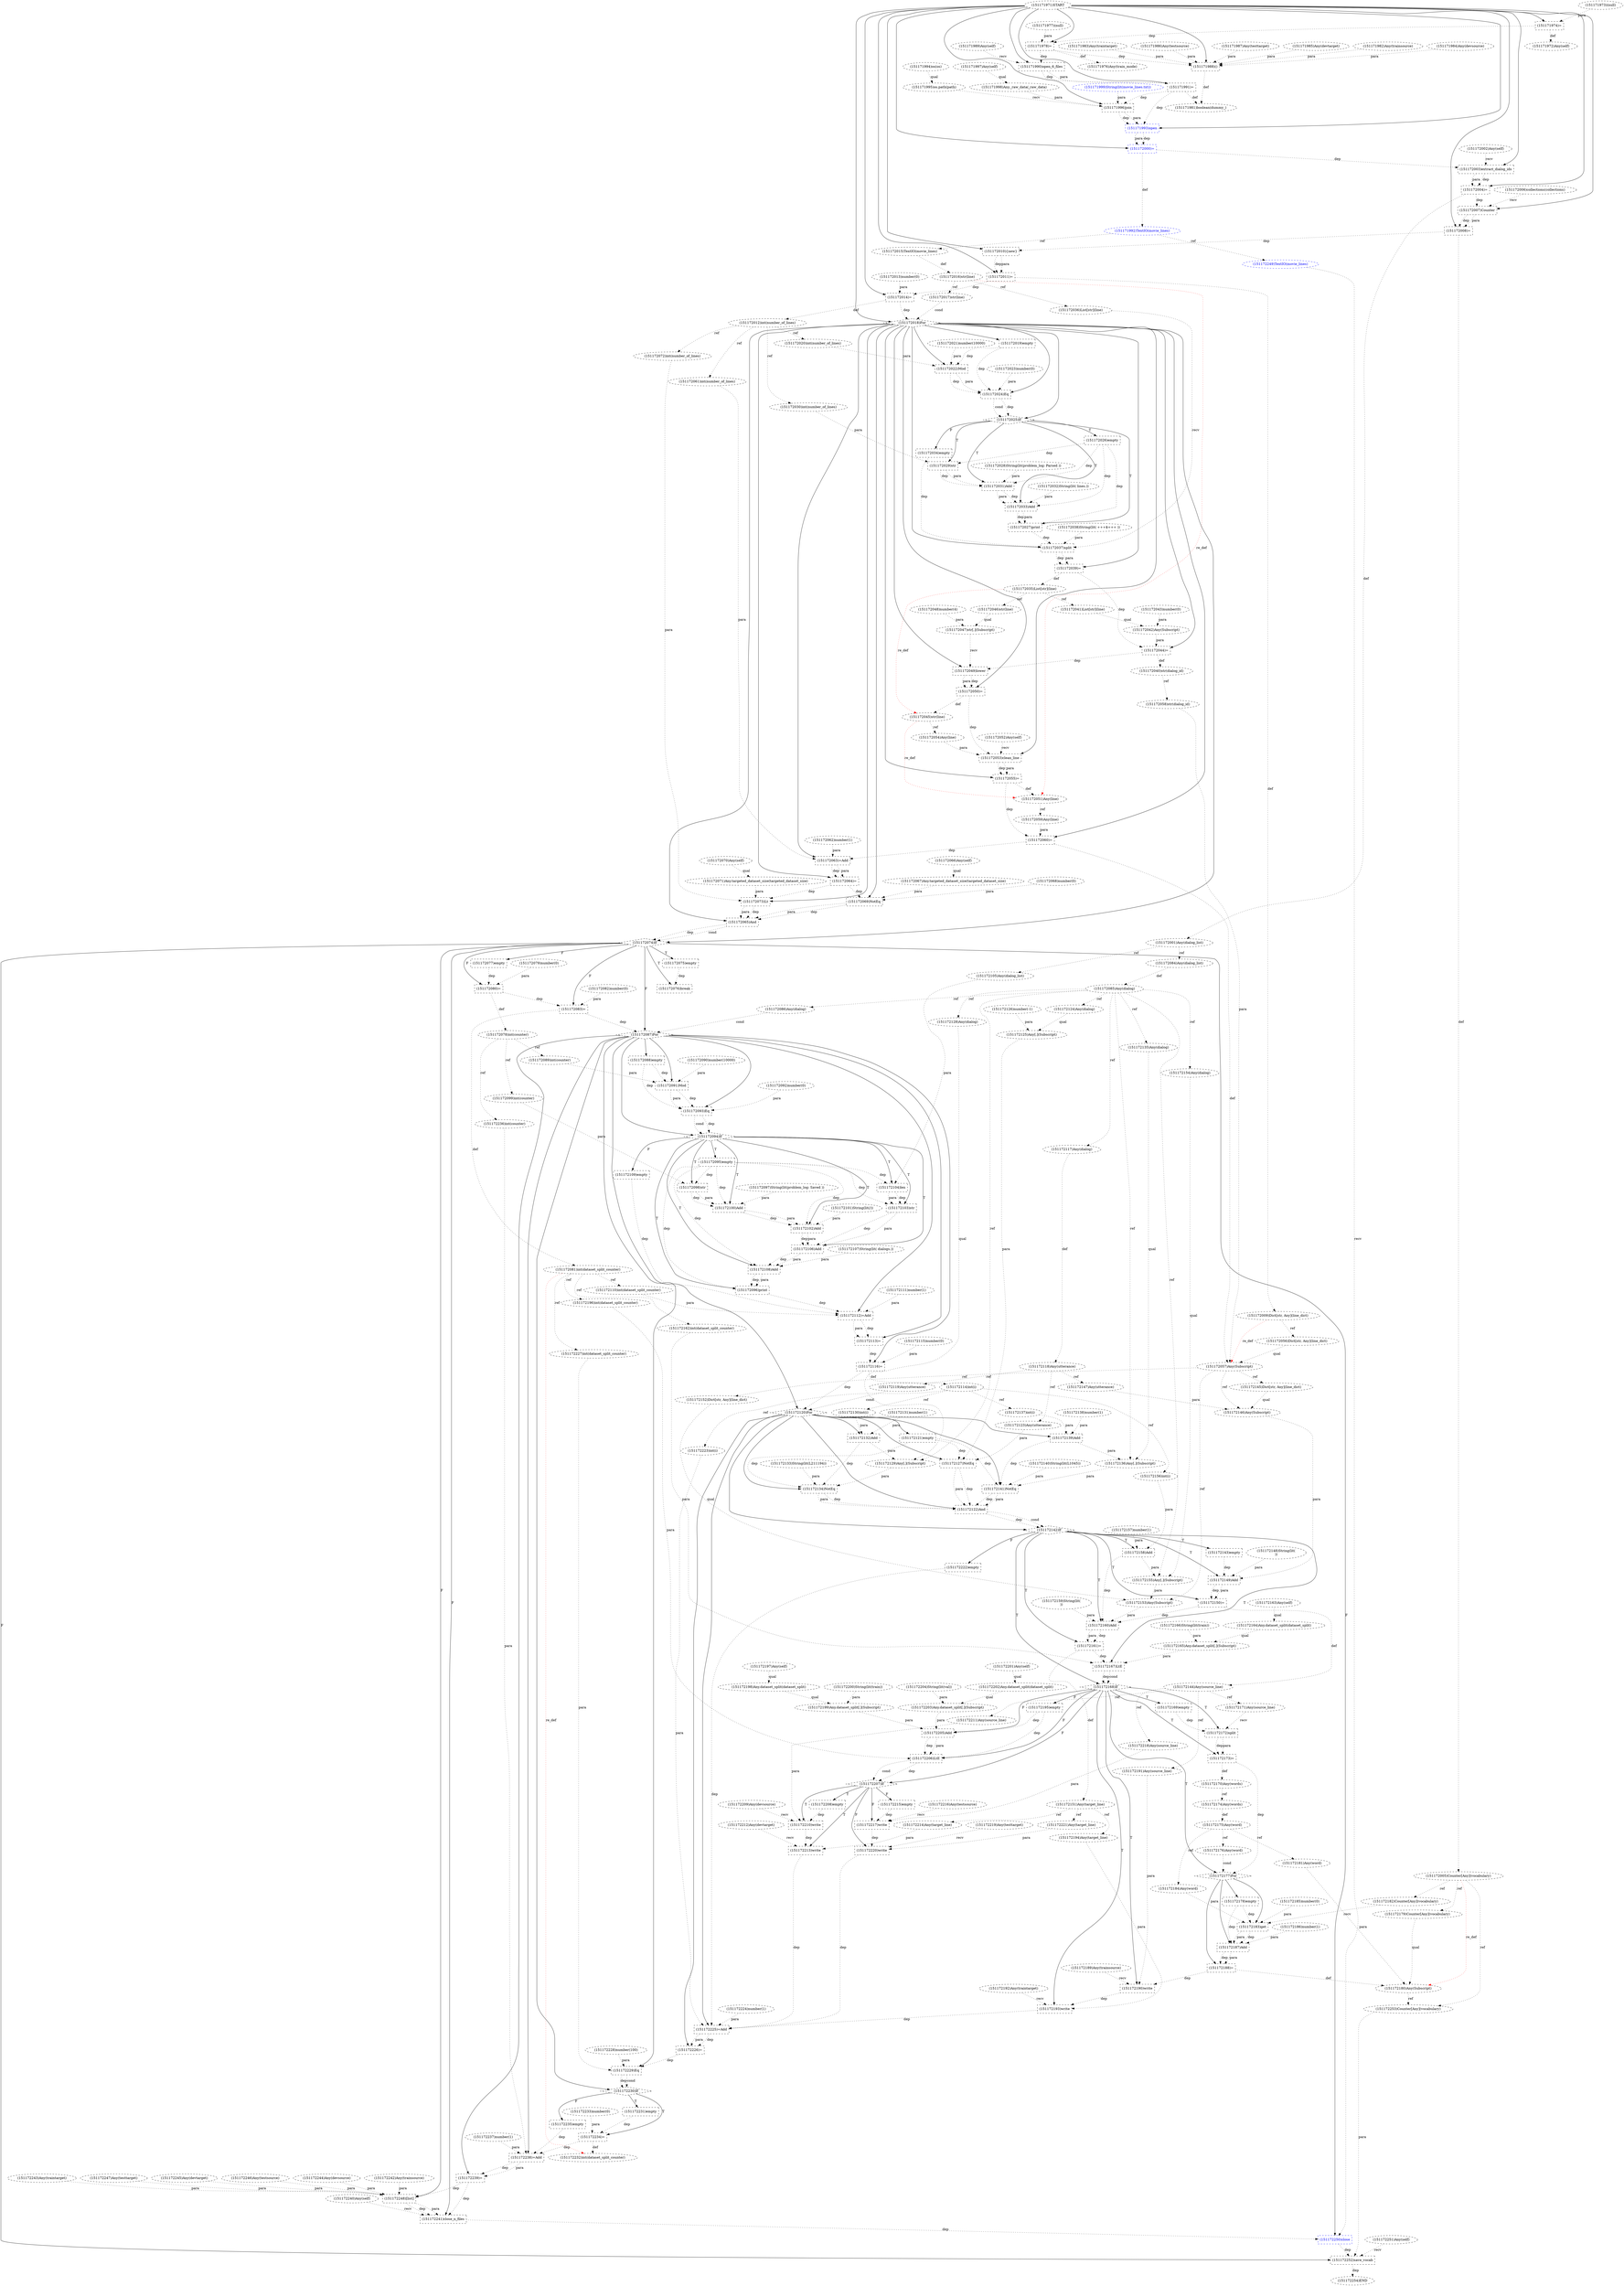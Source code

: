 digraph G {
1 [label="(151172022)Mod" shape=box style=dashed]
2 [label="(151172234)=" shape=box style=dashed]
3 [label="(151172004)=" shape=box style=dashed]
4 [label="(151172021)number(10000)" shape=ellipse style=dashed]
5 [label="(151171987)Any(testtarget)" shape=ellipse style=dashed]
6 [label="(151172108)Add" shape=box style=dashed]
7 [label="(151172151)Any(target_line)" shape=ellipse style=dashed]
8 [label="(151172127)NotEq" shape=box style=dashed]
9 [label="(151172024)Eq" shape=box style=dashed]
10 [label="(151172238)=Add" shape=box style=dashed]
11 [label="(151172115)number(0)" shape=ellipse style=dashed]
12 [label="(151172158)Add" shape=box style=dashed]
13 [label="(151171993)open" shape=box style=dashed color=blue fontcolor=blue]
14 [label="(151172081)int(dataset_split_counter)" shape=ellipse style=dashed]
15 [label="(151172019)empty" shape=box style=dashed]
16 [label="(151172020)int(number_of_lines)" shape=ellipse style=dashed]
17 [label="(151172143)empty" shape=box style=dashed]
18 [label="(151172016)str(line)" shape=ellipse style=dashed]
19 [label="(151172132)Add" shape=box style=dashed]
20 [label="(151172125)Any[.](Subscript)" shape=ellipse style=dashed]
21 [label="(151172098)str" shape=box style=dashed]
22 [label="(151172070)Any(self)" shape=ellipse style=dashed]
23 [label="(151172225)=Add" shape=box style=dashed]
24 [label="(151172199)Any.dataset_split[.](Subscript)" shape=ellipse style=dashed]
25 [label="(151172064)=" shape=box style=dashed]
26 [label="(151172082)number(0)" shape=ellipse style=dashed]
27 [label="(151171972)Any(self)" shape=ellipse style=dashed]
28 [label="(151172192)Any(traintarget)" shape=ellipse style=dashed]
29 [label="(151172069)NotEq" shape=box style=dashed]
30 [label="(151172057)Any(Subscript)" shape=ellipse style=dashed]
31 [label="(151172026)empty" shape=box style=dashed]
32 [label="(151172028)String(lit(problem_log: Parsed ))" shape=ellipse style=dashed]
33 [label="(151172041)List[str](line)" shape=ellipse style=dashed]
34 [label="(151172229)Eq" shape=box style=dashed]
35 [label="(151172001)Any(dialog_list)" shape=ellipse style=dashed]
36 [label="(151172014)=" shape=box style=dashed]
37 [label="(151172032)String(lit( lines.))" shape=ellipse style=dashed]
38 [label="(151171998)Any._raw_data(_raw_data)" shape=ellipse style=dashed]
39 [label="(151172077)empty" shape=box style=dashed]
40 [label="(151172176)Any(word)" shape=ellipse style=dashed]
41 [label="(151172243)Any(traintarget)" shape=ellipse style=dashed]
42 [label="(151172063)=Add" shape=box style=dashed]
43 [label="(151172216)Any(testsource)" shape=ellipse style=dashed]
44 [label="(151172110)int(dataset_split_counter)" shape=ellipse style=dashed]
45 [label="(151172013)number(0)" shape=ellipse style=dashed]
46 [label="(151172062)number(1)" shape=ellipse style=dashed]
47 [label="(151172040)str(dialog_id)" shape=ellipse style=dashed]
48 [label="(151172128)Any(dialog)" shape=ellipse style=dashed]
49 [label="(151172233)number(0)" shape=ellipse style=dashed]
50 [label="(151172117)Any(dialog)" shape=ellipse style=dashed]
51 [label="(151172150)=" shape=box style=dashed]
52 [label="(151172250)close" shape=box style=dashed color=blue fontcolor=blue]
53 [label="(151172239)=" shape=box style=dashed]
54 [label="(151172071)Any.targeted_dataset_size(targeted_dataset_size)" shape=ellipse style=dashed]
55 [label="(151172247)Any(testtarget)" shape=ellipse style=dashed]
56 [label="(151172085)Any(dialog)" shape=ellipse style=dashed]
57 [label="(151172161)=" shape=box style=dashed]
58 [label="(151172165)Any.dataset_split[.](Subscript)" shape=ellipse style=dashed]
59 [label="(151172066)Any(self)" shape=ellipse style=dashed]
60 [label="(151172237)number(1)" shape=ellipse style=dashed]
61 [label="(151172145)Dict[str, Any](line_dict)" shape=ellipse style=dashed]
62 [label="(151172168)If" shape=diamond style=dashed]
63 [label="(151172167)LtE" shape=box style=dashed]
64 [label="(151172072)int(number_of_lines)" shape=ellipse style=dashed]
65 [label="(151172211)Any(source_line)" shape=ellipse style=dashed]
66 [label="(151172197)Any(self)" shape=ellipse style=dashed]
67 [label="(151172135)Any(dialog)" shape=ellipse style=dashed]
68 [label="(151172198)Any.dataset_split(dataset_split)" shape=ellipse style=dashed]
69 [label="(151172065)And" shape=box style=dashed]
70 [label="(151172029)str" shape=box style=dashed]
71 [label="(151172160)Add" shape=box style=dashed]
72 [label="(151172056)Dict[str, Any](line_dict)" shape=ellipse style=dashed]
73 [label="(151172083)=" shape=box style=dashed]
74 [label="(151172078)int(counter)" shape=ellipse style=dashed]
75 [label="(151172194)Any(target_line)" shape=ellipse style=dashed]
76 [label="(151172112)=Add" shape=box style=dashed]
77 [label="(151172189)Any(trainsource)" shape=ellipse style=dashed]
78 [label="(151172000)=" shape=box style=dashed color=blue fontcolor=blue]
79 [label="(151172089)int(counter)" shape=ellipse style=dashed]
80 [label="(151172179)Counter[Any](vocabulary)" shape=ellipse style=dashed]
81 [label="(151172203)Any.dataset_split[.](Subscript)" shape=ellipse style=dashed]
82 [label="(151172097)String(lit(problem_log: Saved ))" shape=ellipse style=dashed]
83 [label="(151172163)Any(self)" shape=ellipse style=dashed]
84 [label="(151172169)empty" shape=box style=dashed]
85 [label="(151172053)clean_line" shape=box style=dashed]
86 [label="(151171997)Any(self)" shape=ellipse style=dashed]
87 [label="(151172121)empty" shape=box style=dashed]
88 [label="(151172154)Any(dialog)" shape=ellipse style=dashed]
89 [label="(151172148)String(lit(
))" shape=ellipse style=dashed]
90 [label="(151172186)number(1)" shape=ellipse style=dashed]
91 [label="(151172007)Counter" shape=box style=dashed]
92 [label="(151172101)String(lit(/))" shape=ellipse style=dashed]
93 [label="(151172215)empty" shape=box style=dashed]
94 [label="(151172206)LtE" shape=box style=dashed]
95 [label="(151172067)Any.targeted_dataset_size(targeted_dataset_size)" shape=ellipse style=dashed]
96 [label="(151172224)number(1)" shape=ellipse style=dashed]
97 [label="(151172210)write" shape=box style=dashed]
98 [label="(151172103)str" shape=box style=dashed]
99 [label="(151172130)int(i)" shape=ellipse style=dashed]
100 [label="(151172149)Add" shape=box style=dashed]
101 [label="(151172010){new}" shape=box style=dashed]
102 [label="(151172023)number(0)" shape=ellipse style=dashed]
103 [label="(151172241)close_n_files" shape=box style=dashed]
104 [label="(151172172)split" shape=box style=dashed]
105 [label="(151172187)Add" shape=box style=dashed]
106 [label="(151172036)List[str](line)" shape=ellipse style=dashed]
107 [label="(151171977)(null)" shape=ellipse style=dashed]
108 [label="(151172226)=" shape=box style=dashed]
109 [label="(151171985)Any(devtarget)" shape=ellipse style=dashed]
110 [label="(151172231)empty" shape=box style=dashed]
111 [label="(151172045)str(line)" shape=ellipse style=dashed]
112 [label="(151172096)print" shape=box style=dashed]
113 [label="(151172228)number(100)" shape=ellipse style=dashed]
114 [label="(151172253)Counter[Any](vocabulary)" shape=ellipse style=dashed]
115 [label="(151171982)Any(trainsource)" shape=ellipse style=dashed]
116 [label="(151171992)TextIO(movie_lines)" shape=ellipse style=dashed color=blue fontcolor=blue]
117 [label="(151172227)int(dataset_split_counter)" shape=ellipse style=dashed]
118 [label="(151172248)[list]" shape=box style=dashed]
119 [label="(151172084)Any(dialog_list)" shape=ellipse style=dashed]
120 [label="(151172205)Add" shape=box style=dashed]
121 [label="(151172254)END" style=dashed]
122 [label="(151172060)=" shape=box style=dashed]
123 [label="(151172181)Any(word)" shape=ellipse style=dashed]
124 [label="(151172037)split" shape=box style=dashed]
125 [label="(151172183)get" shape=box style=dashed]
126 [label="(151172011)=" shape=box style=dashed]
127 [label="(151172249)TextIO(movie_lines)" shape=ellipse style=dashed color=blue fontcolor=blue]
128 [label="(151172213)write" shape=box style=dashed]
129 [label="(151172046)str(line)" shape=ellipse style=dashed]
130 [label="(151172177)For" shape=diamond style=dashed]
131 [label="(151172094)If" shape=diamond style=dashed]
132 [label="(151172074)If" shape=diamond style=dashed]
133 [label="(151172091)Mod" shape=box style=dashed]
134 [label="(151172099)int(counter)" shape=ellipse style=dashed]
135 [label="(151172102)Add" shape=box style=dashed]
136 [label="(151171978)=" shape=box style=dashed]
137 [label="(151172034)empty" shape=box style=dashed]
138 [label="(151172178)empty" shape=box style=dashed]
139 [label="(151171984)Any(devsource)" shape=ellipse style=dashed]
140 [label="(151172005)Counter[Any](vocabulary)" shape=ellipse style=dashed]
141 [label="(151172025)If" shape=diamond style=dashed]
142 [label="(151172006)collections(collections)" shape=ellipse style=dashed]
143 [label="(151172058)str(dialog_id)" shape=ellipse style=dashed]
144 [label="(151172129)Any[.](Subscript)" shape=ellipse style=dashed]
145 [label="(151172191)Any(source_line)" shape=ellipse style=dashed]
146 [label="(151172140)String(lit(L1045))" shape=ellipse style=dashed]
147 [label="(151172218)Any(source_line)" shape=ellipse style=dashed]
148 [label="(151172031)Add" shape=box style=dashed]
149 [label="(151172038)String(lit( +++$+++ ))" shape=ellipse style=dashed]
150 [label="(151172073)Lt" shape=box style=dashed]
151 [label="(151172109)empty" shape=box style=dashed]
152 [label="(151172118)Any(utterance)" shape=ellipse style=dashed]
153 [label="(151172204)String(lit(val))" shape=ellipse style=dashed]
154 [label="(151171974)=" shape=box style=dashed]
155 [label="(151172245)Any(devtarget)" shape=ellipse style=dashed]
156 [label="(151172217)write" shape=box style=dashed]
157 [label="(151171983)Any(traintarget)" shape=ellipse style=dashed]
158 [label="(151172017)str(line)" shape=ellipse style=dashed]
159 [label="(151172138)number(1)" shape=ellipse style=dashed]
160 [label="(151172221)Any(target_line)" shape=ellipse style=dashed]
161 [label="(151172184)Any(word)" shape=ellipse style=dashed]
162 [label="(151172174)Any(words)" shape=ellipse style=dashed]
163 [label="(151172152)Dict[str, Any](line_dict)" shape=ellipse style=dashed]
164 [label="(151172212)Any(devtarget)" shape=ellipse style=dashed]
165 [label="(151172049)lower" shape=box style=dashed]
166 [label="(151172120)For" shape=diamond style=dashed]
167 [label="(151172047)str[.](Subscript)" shape=ellipse style=dashed]
168 [label="(151172106)Add" shape=box style=dashed]
169 [label="(151172246)Any(testsource)" shape=ellipse style=dashed]
170 [label="(151172095)empty" shape=box style=dashed]
171 [label="(151172042)Any(Subscript)" shape=ellipse style=dashed]
172 [label="(151172153)Any(Subscript)" shape=ellipse style=dashed]
173 [label="(151172244)Any(devsource)" shape=ellipse style=dashed]
174 [label="(151172131)number(1)" shape=ellipse style=dashed]
175 [label="(151172190)write" shape=box style=dashed]
176 [label="(151172157)number(1)" shape=ellipse style=dashed]
177 [label="(151172207)If" shape=diamond style=dashed]
178 [label="(151172232)int(dataset_split_counter)" shape=ellipse style=dashed]
179 [label="(151172087)For" shape=diamond style=dashed]
180 [label="(151172208)empty" shape=box style=dashed]
181 [label="(151172252)save_vocab" shape=box style=dashed]
182 [label="(151171991)=" shape=box style=dashed]
183 [label="(151172061)int(number_of_lines)" shape=ellipse style=dashed]
184 [label="(151172039)=" shape=box style=dashed]
185 [label="(151172134)NotEq" shape=box style=dashed]
186 [label="(151172136)Any[.](Subscript)" shape=ellipse style=dashed]
187 [label="(151172139)Add" shape=box style=dashed]
188 [label="(151172164)Any.dataset_split(dataset_split)" shape=ellipse style=dashed]
189 [label="(151171996)join" shape=box style=dashed]
190 [label="(151172111)number(1)" shape=ellipse style=dashed]
191 [label="(151171990)open_6_files" shape=box style=dashed]
192 [label="(151172196)int(dataset_split_counter)" shape=ellipse style=dashed]
193 [label="(151172123)Any(utterance)" shape=ellipse style=dashed]
194 [label="(151172126)number(-1)" shape=ellipse style=dashed]
195 [label="(151172113)=" shape=box style=dashed]
196 [label="(151172200)String(lit(train))" shape=ellipse style=dashed]
197 [label="(151172076)break" shape=box style=dashed]
198 [label="(151172048)number(4)" shape=ellipse style=dashed]
199 [label="(151172075)empty" shape=box style=dashed]
200 [label="(151171971)START" style=dashed]
201 [label="(151172220)write" shape=box style=dashed]
202 [label="(151172222)empty" shape=box style=dashed]
203 [label="(151172175)Any(word)" shape=ellipse style=dashed]
204 [label="(151172054)Any(line)" shape=ellipse style=dashed]
205 [label="(151172090)number(10000)" shape=ellipse style=dashed]
206 [label="(151172242)Any(trainsource)" shape=ellipse style=dashed]
207 [label="(151172182)Counter[Any](vocabulary)" shape=ellipse style=dashed]
208 [label="(151172068)number(0)" shape=ellipse style=dashed]
209 [label="(151172193)write" shape=box style=dashed]
210 [label="(151171973)(null)" shape=ellipse style=dashed]
211 [label="(151172107)String(lit( dialogs.))" shape=ellipse style=dashed]
212 [label="(151172122)And" shape=box style=dashed]
213 [label="(151172059)Any(line)" shape=ellipse style=dashed]
214 [label="(151171981)boolean(dummy_)" shape=ellipse style=dashed]
215 [label="(151172052)Any(self)" shape=ellipse style=dashed]
216 [label="(151172185)number(0)" shape=ellipse style=dashed]
217 [label="(151172050)=" shape=box style=dashed]
218 [label="(151172009)Dict[str, Any](line_dict)" shape=ellipse style=dashed]
219 [label="(151172142)If" shape=diamond style=dashed]
220 [label="(151172147)Any(utterance)" shape=ellipse style=dashed]
221 [label="(151172235)empty" shape=box style=dashed]
222 [label="(151172104)len" shape=box style=dashed]
223 [label="(151172240)Any(self)" shape=ellipse style=dashed]
224 [label="(151172219)Any(testtarget)" shape=ellipse style=dashed]
225 [label="(151172092)number(0)" shape=ellipse style=dashed]
226 [label="(151172144)Any(source_line)" shape=ellipse style=dashed]
227 [label="(151172043)number(0)" shape=ellipse style=dashed]
228 [label="(151172236)int(counter)" shape=ellipse style=dashed]
229 [label="(151171988)()" shape=box style=dashed]
230 [label="(151172015)TextIO(movie_lines)" shape=ellipse style=dashed]
231 [label="(151172159)String(lit(
))" shape=ellipse style=dashed]
232 [label="(151172155)Any[.](Subscript)" shape=ellipse style=dashed]
233 [label="(151171999)String(lit(movie_lines.txt))" shape=ellipse style=dashed color=blue fontcolor=blue]
234 [label="(151172030)int(number_of_lines)" shape=ellipse style=dashed]
235 [label="(151172027)print" shape=box style=dashed]
236 [label="(151171989)Any(self)" shape=ellipse style=dashed]
237 [label="(151172195)empty" shape=box style=dashed]
238 [label="(151172012)int(number_of_lines)" shape=ellipse style=dashed]
239 [label="(151172223)int(i)" shape=ellipse style=dashed]
240 [label="(151172230)If" shape=diamond style=dashed]
241 [label="(151172251)Any(self)" shape=ellipse style=dashed]
242 [label="(151172137)int(i)" shape=ellipse style=dashed]
243 [label="(151172100)Add" shape=box style=dashed]
244 [label="(151172088)empty" shape=box style=dashed]
245 [label="(151172124)Any(dialog)" shape=ellipse style=dashed]
246 [label="(151172044)=" shape=box style=dashed]
247 [label="(151172166)String(lit(train))" shape=ellipse style=dashed]
248 [label="(151172141)NotEq" shape=box style=dashed]
249 [label="(151172119)Any(utterance)" shape=ellipse style=dashed]
250 [label="(151172171)Any(source_line)" shape=ellipse style=dashed]
251 [label="(151172209)Any(devsource)" shape=ellipse style=dashed]
252 [label="(151172105)Any(dialog_list)" shape=ellipse style=dashed]
253 [label="(151172146)Any(Subscript)" shape=ellipse style=dashed]
254 [label="(151172156)int(i)" shape=ellipse style=dashed]
255 [label="(151172214)Any(target_line)" shape=ellipse style=dashed]
256 [label="(151172133)String(lit(L211194))" shape=ellipse style=dashed]
257 [label="(151172008)=" shape=box style=dashed]
258 [label="(151172170)Any(words)" shape=ellipse style=dashed]
259 [label="(151172055)=" shape=box style=dashed]
260 [label="(151172173)=" shape=box style=dashed]
261 [label="(151172003)extract_dialog_ids" shape=box style=dashed]
262 [label="(151172079)number(0)" shape=ellipse style=dashed]
263 [label="(151172080)=" shape=box style=dashed]
264 [label="(151172033)Add" shape=box style=dashed]
265 [label="(151172201)Any(self)" shape=ellipse style=dashed]
266 [label="(151171994)os(os)" shape=ellipse style=dashed]
267 [label="(151171995)os.path(path)" shape=ellipse style=dashed]
268 [label="(151172116)=" shape=box style=dashed]
269 [label="(151172051)Any(line)" shape=ellipse style=dashed]
270 [label="(151171976)Any(train_mode)" shape=ellipse style=dashed]
271 [label="(151172018)For" shape=diamond style=dashed]
272 [label="(151172188)=" shape=box style=dashed]
273 [label="(151172114)int(i)" shape=ellipse style=dashed]
274 [label="(151172202)Any.dataset_split(dataset_split)" shape=ellipse style=dashed]
275 [label="(151172086)Any(dialog)" shape=ellipse style=dashed]
276 [label="(151172093)Eq" shape=box style=dashed]
277 [label="(151172035)List[str](line)" shape=ellipse style=dashed]
278 [label="(151172162)int(dataset_split_counter)" shape=ellipse style=dashed]
279 [label="(151172180)Any(Subscript)" shape=ellipse style=dashed]
280 [label="(151171986)Any(testsource)" shape=ellipse style=dashed]
281 [label="(151172002)Any(self)" shape=ellipse style=dashed]
271 -> 1 [label="" style=solid];
16 -> 1 [label="para" style=dotted];
4 -> 1 [label="para" style=dotted];
15 -> 1 [label="dep" style=dotted];
240 -> 2 [label="T"];
49 -> 2 [label="para" style=dotted];
110 -> 2 [label="dep" style=dotted];
200 -> 3 [label="" style=solid];
261 -> 3 [label="dep" style=dotted];
261 -> 3 [label="para" style=dotted];
131 -> 6 [label="T"];
168 -> 6 [label="dep" style=dotted];
168 -> 6 [label="para" style=dotted];
211 -> 6 [label="para" style=dotted];
170 -> 6 [label="dep" style=dotted];
57 -> 7 [label="def" style=dotted];
166 -> 8 [label="" style=solid];
193 -> 8 [label="para" style=dotted];
20 -> 8 [label="para" style=dotted];
87 -> 8 [label="dep" style=dotted];
271 -> 9 [label="" style=solid];
1 -> 9 [label="dep" style=dotted];
1 -> 9 [label="para" style=dotted];
102 -> 9 [label="para" style=dotted];
15 -> 9 [label="dep" style=dotted];
179 -> 10 [label="" style=solid];
228 -> 10 [label="para" style=dotted];
60 -> 10 [label="para" style=dotted];
2 -> 10 [label="dep" style=dotted];
221 -> 10 [label="dep" style=dotted];
219 -> 12 [label="T"];
254 -> 12 [label="para" style=dotted];
176 -> 12 [label="para" style=dotted];
200 -> 13 [label="" style=solid];
189 -> 13 [label="dep" style=dotted];
189 -> 13 [label="para" style=dotted];
182 -> 13 [label="dep" style=dotted];
73 -> 14 [label="def" style=dotted];
271 -> 15 [label="" style=solid];
238 -> 16 [label="ref" style=dotted];
219 -> 17 [label="T"];
230 -> 18 [label="def" style=dotted];
166 -> 19 [label="" style=solid];
99 -> 19 [label="para" style=dotted];
174 -> 19 [label="para" style=dotted];
245 -> 20 [label="qual" style=dotted];
194 -> 20 [label="para" style=dotted];
131 -> 21 [label="T"];
134 -> 21 [label="para" style=dotted];
170 -> 21 [label="dep" style=dotted];
166 -> 23 [label="" style=solid];
239 -> 23 [label="para" style=dotted];
96 -> 23 [label="para" style=dotted];
201 -> 23 [label="dep" style=dotted];
202 -> 23 [label="dep" style=dotted];
128 -> 23 [label="dep" style=dotted];
209 -> 23 [label="dep" style=dotted];
68 -> 24 [label="qual" style=dotted];
196 -> 24 [label="para" style=dotted];
271 -> 25 [label="" style=solid];
42 -> 25 [label="dep" style=dotted];
42 -> 25 [label="para" style=dotted];
154 -> 27 [label="def" style=dotted];
271 -> 29 [label="" style=solid];
95 -> 29 [label="para" style=dotted];
208 -> 29 [label="para" style=dotted];
25 -> 29 [label="dep" style=dotted];
72 -> 30 [label="qual" style=dotted];
143 -> 30 [label="para" style=dotted];
122 -> 30 [label="def" style=dotted];
218 -> 30 [label="re_def" style=dotted color=red];
141 -> 31 [label="T"];
277 -> 33 [label="ref" style=dotted];
179 -> 34 [label="" style=solid];
117 -> 34 [label="para" style=dotted];
113 -> 34 [label="para" style=dotted];
108 -> 34 [label="dep" style=dotted];
3 -> 35 [label="def" style=dotted];
200 -> 36 [label="" style=solid];
45 -> 36 [label="para" style=dotted];
126 -> 36 [label="dep" style=dotted];
86 -> 38 [label="qual" style=dotted];
132 -> 39 [label="F"];
203 -> 40 [label="ref" style=dotted];
271 -> 42 [label="" style=solid];
183 -> 42 [label="para" style=dotted];
46 -> 42 [label="para" style=dotted];
122 -> 42 [label="dep" style=dotted];
14 -> 44 [label="ref" style=dotted];
246 -> 47 [label="def" style=dotted];
56 -> 48 [label="ref" style=dotted];
56 -> 50 [label="ref" style=dotted];
219 -> 51 [label="T"];
100 -> 51 [label="dep" style=dotted];
100 -> 51 [label="para" style=dotted];
132 -> 52 [label="F"];
127 -> 52 [label="recv" style=dotted];
103 -> 52 [label="dep" style=dotted];
179 -> 53 [label="" style=solid];
10 -> 53 [label="dep" style=dotted];
10 -> 53 [label="para" style=dotted];
22 -> 54 [label="qual" style=dotted];
119 -> 56 [label="def" style=dotted];
219 -> 57 [label="T"];
71 -> 57 [label="dep" style=dotted];
71 -> 57 [label="para" style=dotted];
188 -> 58 [label="qual" style=dotted];
247 -> 58 [label="para" style=dotted];
30 -> 61 [label="ref" style=dotted];
219 -> 62 [label="T"];
63 -> 62 [label="dep" style=dotted];
63 -> 62 [label="cond" style=dotted];
219 -> 63 [label="T"];
278 -> 63 [label="para" style=dotted];
58 -> 63 [label="para" style=dotted];
57 -> 63 [label="dep" style=dotted];
238 -> 64 [label="ref" style=dotted];
226 -> 65 [label="ref" style=dotted];
56 -> 67 [label="ref" style=dotted];
66 -> 68 [label="qual" style=dotted];
271 -> 69 [label="" style=solid];
29 -> 69 [label="dep" style=dotted];
29 -> 69 [label="para" style=dotted];
150 -> 69 [label="dep" style=dotted];
150 -> 69 [label="para" style=dotted];
141 -> 70 [label="T"];
234 -> 70 [label="para" style=dotted];
31 -> 70 [label="dep" style=dotted];
219 -> 71 [label="T"];
12 -> 71 [label="dep" style=dotted];
172 -> 71 [label="para" style=dotted];
231 -> 71 [label="para" style=dotted];
51 -> 71 [label="dep" style=dotted];
218 -> 72 [label="ref" style=dotted];
132 -> 73 [label="F"];
26 -> 73 [label="para" style=dotted];
263 -> 73 [label="dep" style=dotted];
263 -> 74 [label="def" style=dotted];
7 -> 75 [label="ref" style=dotted];
179 -> 76 [label="" style=solid];
44 -> 76 [label="para" style=dotted];
190 -> 76 [label="para" style=dotted];
112 -> 76 [label="dep" style=dotted];
151 -> 76 [label="dep" style=dotted];
200 -> 78 [label="" style=solid];
13 -> 78 [label="dep" style=dotted];
13 -> 78 [label="para" style=dotted];
74 -> 79 [label="ref" style=dotted];
140 -> 80 [label="ref" style=dotted];
274 -> 81 [label="qual" style=dotted];
153 -> 81 [label="para" style=dotted];
62 -> 84 [label="T"];
271 -> 85 [label="" style=solid];
215 -> 85 [label="recv" style=dotted];
204 -> 85 [label="para" style=dotted];
217 -> 85 [label="dep" style=dotted];
166 -> 87 [label="" style=solid];
56 -> 88 [label="ref" style=dotted];
200 -> 91 [label="" style=solid];
142 -> 91 [label="recv" style=dotted];
3 -> 91 [label="dep" style=dotted];
177 -> 93 [label="F"];
62 -> 94 [label="F"];
192 -> 94 [label="para" style=dotted];
120 -> 94 [label="dep" style=dotted];
120 -> 94 [label="para" style=dotted];
237 -> 94 [label="dep" style=dotted];
59 -> 95 [label="qual" style=dotted];
177 -> 97 [label="T"];
251 -> 97 [label="recv" style=dotted];
65 -> 97 [label="para" style=dotted];
180 -> 97 [label="dep" style=dotted];
131 -> 98 [label="T"];
222 -> 98 [label="dep" style=dotted];
222 -> 98 [label="para" style=dotted];
170 -> 98 [label="dep" style=dotted];
273 -> 99 [label="ref" style=dotted];
219 -> 100 [label="T"];
253 -> 100 [label="para" style=dotted];
89 -> 100 [label="para" style=dotted];
17 -> 100 [label="dep" style=dotted];
200 -> 101 [label="" style=solid];
257 -> 101 [label="dep" style=dotted];
132 -> 103 [label="F"];
223 -> 103 [label="recv" style=dotted];
118 -> 103 [label="dep" style=dotted];
118 -> 103 [label="para" style=dotted];
53 -> 103 [label="dep" style=dotted];
62 -> 104 [label="T"];
250 -> 104 [label="recv" style=dotted];
84 -> 104 [label="dep" style=dotted];
130 -> 105 [label="" style=solid];
125 -> 105 [label="dep" style=dotted];
125 -> 105 [label="para" style=dotted];
90 -> 105 [label="para" style=dotted];
138 -> 105 [label="dep" style=dotted];
18 -> 106 [label="ref" style=dotted];
166 -> 108 [label="" style=solid];
23 -> 108 [label="dep" style=dotted];
23 -> 108 [label="para" style=dotted];
240 -> 110 [label="T"];
217 -> 111 [label="def" style=dotted];
277 -> 111 [label="re_def" style=dotted color=red];
131 -> 112 [label="T"];
6 -> 112 [label="dep" style=dotted];
6 -> 112 [label="para" style=dotted];
170 -> 112 [label="dep" style=dotted];
279 -> 114 [label="ref" style=dotted];
140 -> 114 [label="ref" style=dotted];
78 -> 116 [label="def" style=dotted];
14 -> 117 [label="ref" style=dotted];
132 -> 118 [label="F"];
206 -> 118 [label="para" style=dotted];
41 -> 118 [label="para" style=dotted];
173 -> 118 [label="para" style=dotted];
155 -> 118 [label="para" style=dotted];
169 -> 118 [label="para" style=dotted];
55 -> 118 [label="para" style=dotted];
53 -> 118 [label="dep" style=dotted];
35 -> 119 [label="ref" style=dotted];
62 -> 120 [label="F"];
24 -> 120 [label="para" style=dotted];
81 -> 120 [label="para" style=dotted];
237 -> 120 [label="dep" style=dotted];
181 -> 121 [label="dep" style=dotted];
271 -> 122 [label="" style=solid];
213 -> 122 [label="para" style=dotted];
259 -> 122 [label="dep" style=dotted];
203 -> 123 [label="ref" style=dotted];
271 -> 124 [label="" style=solid];
106 -> 124 [label="recv" style=dotted];
149 -> 124 [label="para" style=dotted];
235 -> 124 [label="dep" style=dotted];
137 -> 124 [label="dep" style=dotted];
130 -> 125 [label="" style=solid];
207 -> 125 [label="recv" style=dotted];
161 -> 125 [label="para" style=dotted];
216 -> 125 [label="para" style=dotted];
138 -> 125 [label="dep" style=dotted];
200 -> 126 [label="" style=solid];
101 -> 126 [label="dep" style=dotted];
101 -> 126 [label="para" style=dotted];
116 -> 127 [label="ref" style=dotted];
177 -> 128 [label="T"];
164 -> 128 [label="recv" style=dotted];
255 -> 128 [label="para" style=dotted];
97 -> 128 [label="dep" style=dotted];
277 -> 129 [label="ref" style=dotted];
62 -> 130 [label="T"];
40 -> 130 [label="cond" style=dotted];
260 -> 130 [label="dep" style=dotted];
179 -> 131 [label="" style=solid];
276 -> 131 [label="dep" style=dotted];
276 -> 131 [label="cond" style=dotted];
271 -> 132 [label="" style=solid];
69 -> 132 [label="dep" style=dotted];
69 -> 132 [label="cond" style=dotted];
179 -> 133 [label="" style=solid];
79 -> 133 [label="para" style=dotted];
205 -> 133 [label="para" style=dotted];
244 -> 133 [label="dep" style=dotted];
74 -> 134 [label="ref" style=dotted];
131 -> 135 [label="T"];
243 -> 135 [label="dep" style=dotted];
243 -> 135 [label="para" style=dotted];
92 -> 135 [label="para" style=dotted];
170 -> 135 [label="dep" style=dotted];
200 -> 136 [label="" style=solid];
107 -> 136 [label="para" style=dotted];
154 -> 136 [label="dep" style=dotted];
141 -> 137 [label="F"];
130 -> 138 [label="" style=solid];
257 -> 140 [label="def" style=dotted];
271 -> 141 [label="" style=solid];
9 -> 141 [label="dep" style=dotted];
9 -> 141 [label="cond" style=dotted];
47 -> 143 [label="ref" style=dotted];
48 -> 144 [label="qual" style=dotted];
19 -> 144 [label="para" style=dotted];
56 -> 144 [label="ref" style=dotted];
226 -> 145 [label="ref" style=dotted];
226 -> 147 [label="ref" style=dotted];
141 -> 148 [label="T"];
32 -> 148 [label="para" style=dotted];
70 -> 148 [label="dep" style=dotted];
70 -> 148 [label="para" style=dotted];
31 -> 148 [label="dep" style=dotted];
271 -> 150 [label="" style=solid];
54 -> 150 [label="para" style=dotted];
64 -> 150 [label="para" style=dotted];
25 -> 150 [label="dep" style=dotted];
131 -> 151 [label="F"];
50 -> 152 [label="def" style=dotted];
200 -> 154 [label="" style=solid];
210 -> 154 [label="para" style=dotted];
177 -> 156 [label="F"];
43 -> 156 [label="recv" style=dotted];
147 -> 156 [label="para" style=dotted];
93 -> 156 [label="dep" style=dotted];
18 -> 158 [label="ref" style=dotted];
7 -> 160 [label="ref" style=dotted];
203 -> 161 [label="ref" style=dotted];
258 -> 162 [label="ref" style=dotted];
30 -> 163 [label="ref" style=dotted];
271 -> 165 [label="" style=solid];
167 -> 165 [label="recv" style=dotted];
246 -> 165 [label="dep" style=dotted];
179 -> 166 [label="" style=solid];
249 -> 166 [label="cond" style=dotted];
268 -> 166 [label="dep" style=dotted];
129 -> 167 [label="qual" style=dotted];
198 -> 167 [label="para" style=dotted];
131 -> 168 [label="T"];
135 -> 168 [label="dep" style=dotted];
135 -> 168 [label="para" style=dotted];
98 -> 168 [label="dep" style=dotted];
98 -> 168 [label="para" style=dotted];
131 -> 170 [label="T"];
33 -> 171 [label="qual" style=dotted];
227 -> 171 [label="para" style=dotted];
163 -> 172 [label="qual" style=dotted];
232 -> 172 [label="para" style=dotted];
30 -> 172 [label="ref" style=dotted];
62 -> 175 [label="T"];
77 -> 175 [label="recv" style=dotted];
145 -> 175 [label="para" style=dotted];
272 -> 175 [label="dep" style=dotted];
62 -> 177 [label="F"];
94 -> 177 [label="dep" style=dotted];
94 -> 177 [label="cond" style=dotted];
2 -> 178 [label="def" style=dotted];
14 -> 178 [label="re_def" style=dotted color=red];
132 -> 179 [label="F"];
275 -> 179 [label="cond" style=dotted];
73 -> 179 [label="dep" style=dotted];
177 -> 180 [label="T"];
132 -> 181 [label="F"];
241 -> 181 [label="recv" style=dotted];
114 -> 181 [label="para" style=dotted];
52 -> 181 [label="dep" style=dotted];
200 -> 182 [label="" style=solid];
191 -> 182 [label="dep" style=dotted];
191 -> 182 [label="para" style=dotted];
238 -> 183 [label="ref" style=dotted];
271 -> 184 [label="" style=solid];
124 -> 184 [label="dep" style=dotted];
124 -> 184 [label="para" style=dotted];
166 -> 185 [label="" style=solid];
19 -> 185 [label="dep" style=dotted];
144 -> 185 [label="para" style=dotted];
256 -> 185 [label="para" style=dotted];
87 -> 185 [label="dep" style=dotted];
67 -> 186 [label="qual" style=dotted];
187 -> 186 [label="para" style=dotted];
56 -> 186 [label="ref" style=dotted];
166 -> 187 [label="" style=solid];
242 -> 187 [label="para" style=dotted];
159 -> 187 [label="para" style=dotted];
83 -> 188 [label="qual" style=dotted];
200 -> 189 [label="" style=solid];
267 -> 189 [label="recv" style=dotted];
38 -> 189 [label="para" style=dotted];
233 -> 189 [label="para" style=dotted];
182 -> 189 [label="dep" style=dotted];
200 -> 191 [label="" style=solid];
236 -> 191 [label="recv" style=dotted];
136 -> 191 [label="dep" style=dotted];
14 -> 192 [label="ref" style=dotted];
152 -> 193 [label="ref" style=dotted];
179 -> 195 [label="" style=solid];
76 -> 195 [label="dep" style=dotted];
76 -> 195 [label="para" style=dotted];
132 -> 197 [label="T"];
199 -> 197 [label="dep" style=dotted];
132 -> 199 [label="T"];
177 -> 201 [label="F"];
224 -> 201 [label="recv" style=dotted];
160 -> 201 [label="para" style=dotted];
156 -> 201 [label="dep" style=dotted];
219 -> 202 [label="F"];
162 -> 203 [label="def" style=dotted];
111 -> 204 [label="ref" style=dotted];
140 -> 207 [label="ref" style=dotted];
62 -> 209 [label="T"];
28 -> 209 [label="recv" style=dotted];
75 -> 209 [label="para" style=dotted];
175 -> 209 [label="dep" style=dotted];
166 -> 212 [label="" style=solid];
8 -> 212 [label="dep" style=dotted];
8 -> 212 [label="para" style=dotted];
185 -> 212 [label="dep" style=dotted];
185 -> 212 [label="para" style=dotted];
248 -> 212 [label="dep" style=dotted];
248 -> 212 [label="para" style=dotted];
269 -> 213 [label="ref" style=dotted];
229 -> 214 [label="def" style=dotted];
182 -> 214 [label="def" style=dotted];
271 -> 217 [label="" style=solid];
165 -> 217 [label="dep" style=dotted];
165 -> 217 [label="para" style=dotted];
126 -> 218 [label="def" style=dotted];
166 -> 219 [label="" style=solid];
212 -> 219 [label="dep" style=dotted];
212 -> 219 [label="cond" style=dotted];
152 -> 220 [label="ref" style=dotted];
240 -> 221 [label="F"];
131 -> 222 [label="T"];
252 -> 222 [label="para" style=dotted];
170 -> 222 [label="dep" style=dotted];
51 -> 226 [label="def" style=dotted];
74 -> 228 [label="ref" style=dotted];
200 -> 229 [label="" style=solid];
115 -> 229 [label="para" style=dotted];
157 -> 229 [label="para" style=dotted];
139 -> 229 [label="para" style=dotted];
109 -> 229 [label="para" style=dotted];
280 -> 229 [label="para" style=dotted];
5 -> 229 [label="para" style=dotted];
136 -> 229 [label="dep" style=dotted];
116 -> 230 [label="ref" style=dotted];
88 -> 232 [label="qual" style=dotted];
12 -> 232 [label="para" style=dotted];
56 -> 232 [label="ref" style=dotted];
238 -> 234 [label="ref" style=dotted];
141 -> 235 [label="T"];
264 -> 235 [label="dep" style=dotted];
264 -> 235 [label="para" style=dotted];
31 -> 235 [label="dep" style=dotted];
62 -> 237 [label="F"];
36 -> 238 [label="def" style=dotted];
273 -> 239 [label="ref" style=dotted];
179 -> 240 [label="" style=solid];
34 -> 240 [label="dep" style=dotted];
34 -> 240 [label="cond" style=dotted];
273 -> 242 [label="ref" style=dotted];
131 -> 243 [label="T"];
82 -> 243 [label="para" style=dotted];
21 -> 243 [label="dep" style=dotted];
21 -> 243 [label="para" style=dotted];
170 -> 243 [label="dep" style=dotted];
179 -> 244 [label="" style=solid];
56 -> 245 [label="ref" style=dotted];
271 -> 246 [label="" style=solid];
171 -> 246 [label="para" style=dotted];
184 -> 246 [label="dep" style=dotted];
166 -> 248 [label="" style=solid];
187 -> 248 [label="dep" style=dotted];
186 -> 248 [label="para" style=dotted];
146 -> 248 [label="para" style=dotted];
87 -> 248 [label="dep" style=dotted];
152 -> 249 [label="ref" style=dotted];
226 -> 250 [label="ref" style=dotted];
35 -> 252 [label="ref" style=dotted];
61 -> 253 [label="qual" style=dotted];
220 -> 253 [label="para" style=dotted];
30 -> 253 [label="ref" style=dotted];
273 -> 254 [label="ref" style=dotted];
7 -> 255 [label="ref" style=dotted];
200 -> 257 [label="" style=solid];
91 -> 257 [label="dep" style=dotted];
91 -> 257 [label="para" style=dotted];
260 -> 258 [label="def" style=dotted];
271 -> 259 [label="" style=solid];
85 -> 259 [label="dep" style=dotted];
85 -> 259 [label="para" style=dotted];
62 -> 260 [label="T"];
104 -> 260 [label="dep" style=dotted];
104 -> 260 [label="para" style=dotted];
200 -> 261 [label="" style=solid];
281 -> 261 [label="recv" style=dotted];
78 -> 261 [label="dep" style=dotted];
132 -> 263 [label="F"];
262 -> 263 [label="para" style=dotted];
39 -> 263 [label="dep" style=dotted];
141 -> 264 [label="T"];
148 -> 264 [label="dep" style=dotted];
148 -> 264 [label="para" style=dotted];
37 -> 264 [label="para" style=dotted];
31 -> 264 [label="dep" style=dotted];
266 -> 267 [label="qual" style=dotted];
179 -> 268 [label="" style=solid];
11 -> 268 [label="para" style=dotted];
195 -> 268 [label="dep" style=dotted];
259 -> 269 [label="def" style=dotted];
111 -> 269 [label="re_def" style=dotted color=red];
18 -> 269 [label="re_def" style=dotted color=red];
136 -> 270 [label="def" style=dotted];
200 -> 271 [label="" style=solid];
158 -> 271 [label="cond" style=dotted];
36 -> 271 [label="dep" style=dotted];
130 -> 272 [label="" style=solid];
105 -> 272 [label="dep" style=dotted];
105 -> 272 [label="para" style=dotted];
268 -> 273 [label="def" style=dotted];
265 -> 274 [label="qual" style=dotted];
56 -> 275 [label="ref" style=dotted];
179 -> 276 [label="" style=solid];
133 -> 276 [label="dep" style=dotted];
133 -> 276 [label="para" style=dotted];
225 -> 276 [label="para" style=dotted];
244 -> 276 [label="dep" style=dotted];
184 -> 277 [label="def" style=dotted];
14 -> 278 [label="ref" style=dotted];
80 -> 279 [label="qual" style=dotted];
123 -> 279 [label="para" style=dotted];
272 -> 279 [label="def" style=dotted];
140 -> 279 [label="re_def" style=dotted color=red];
}
